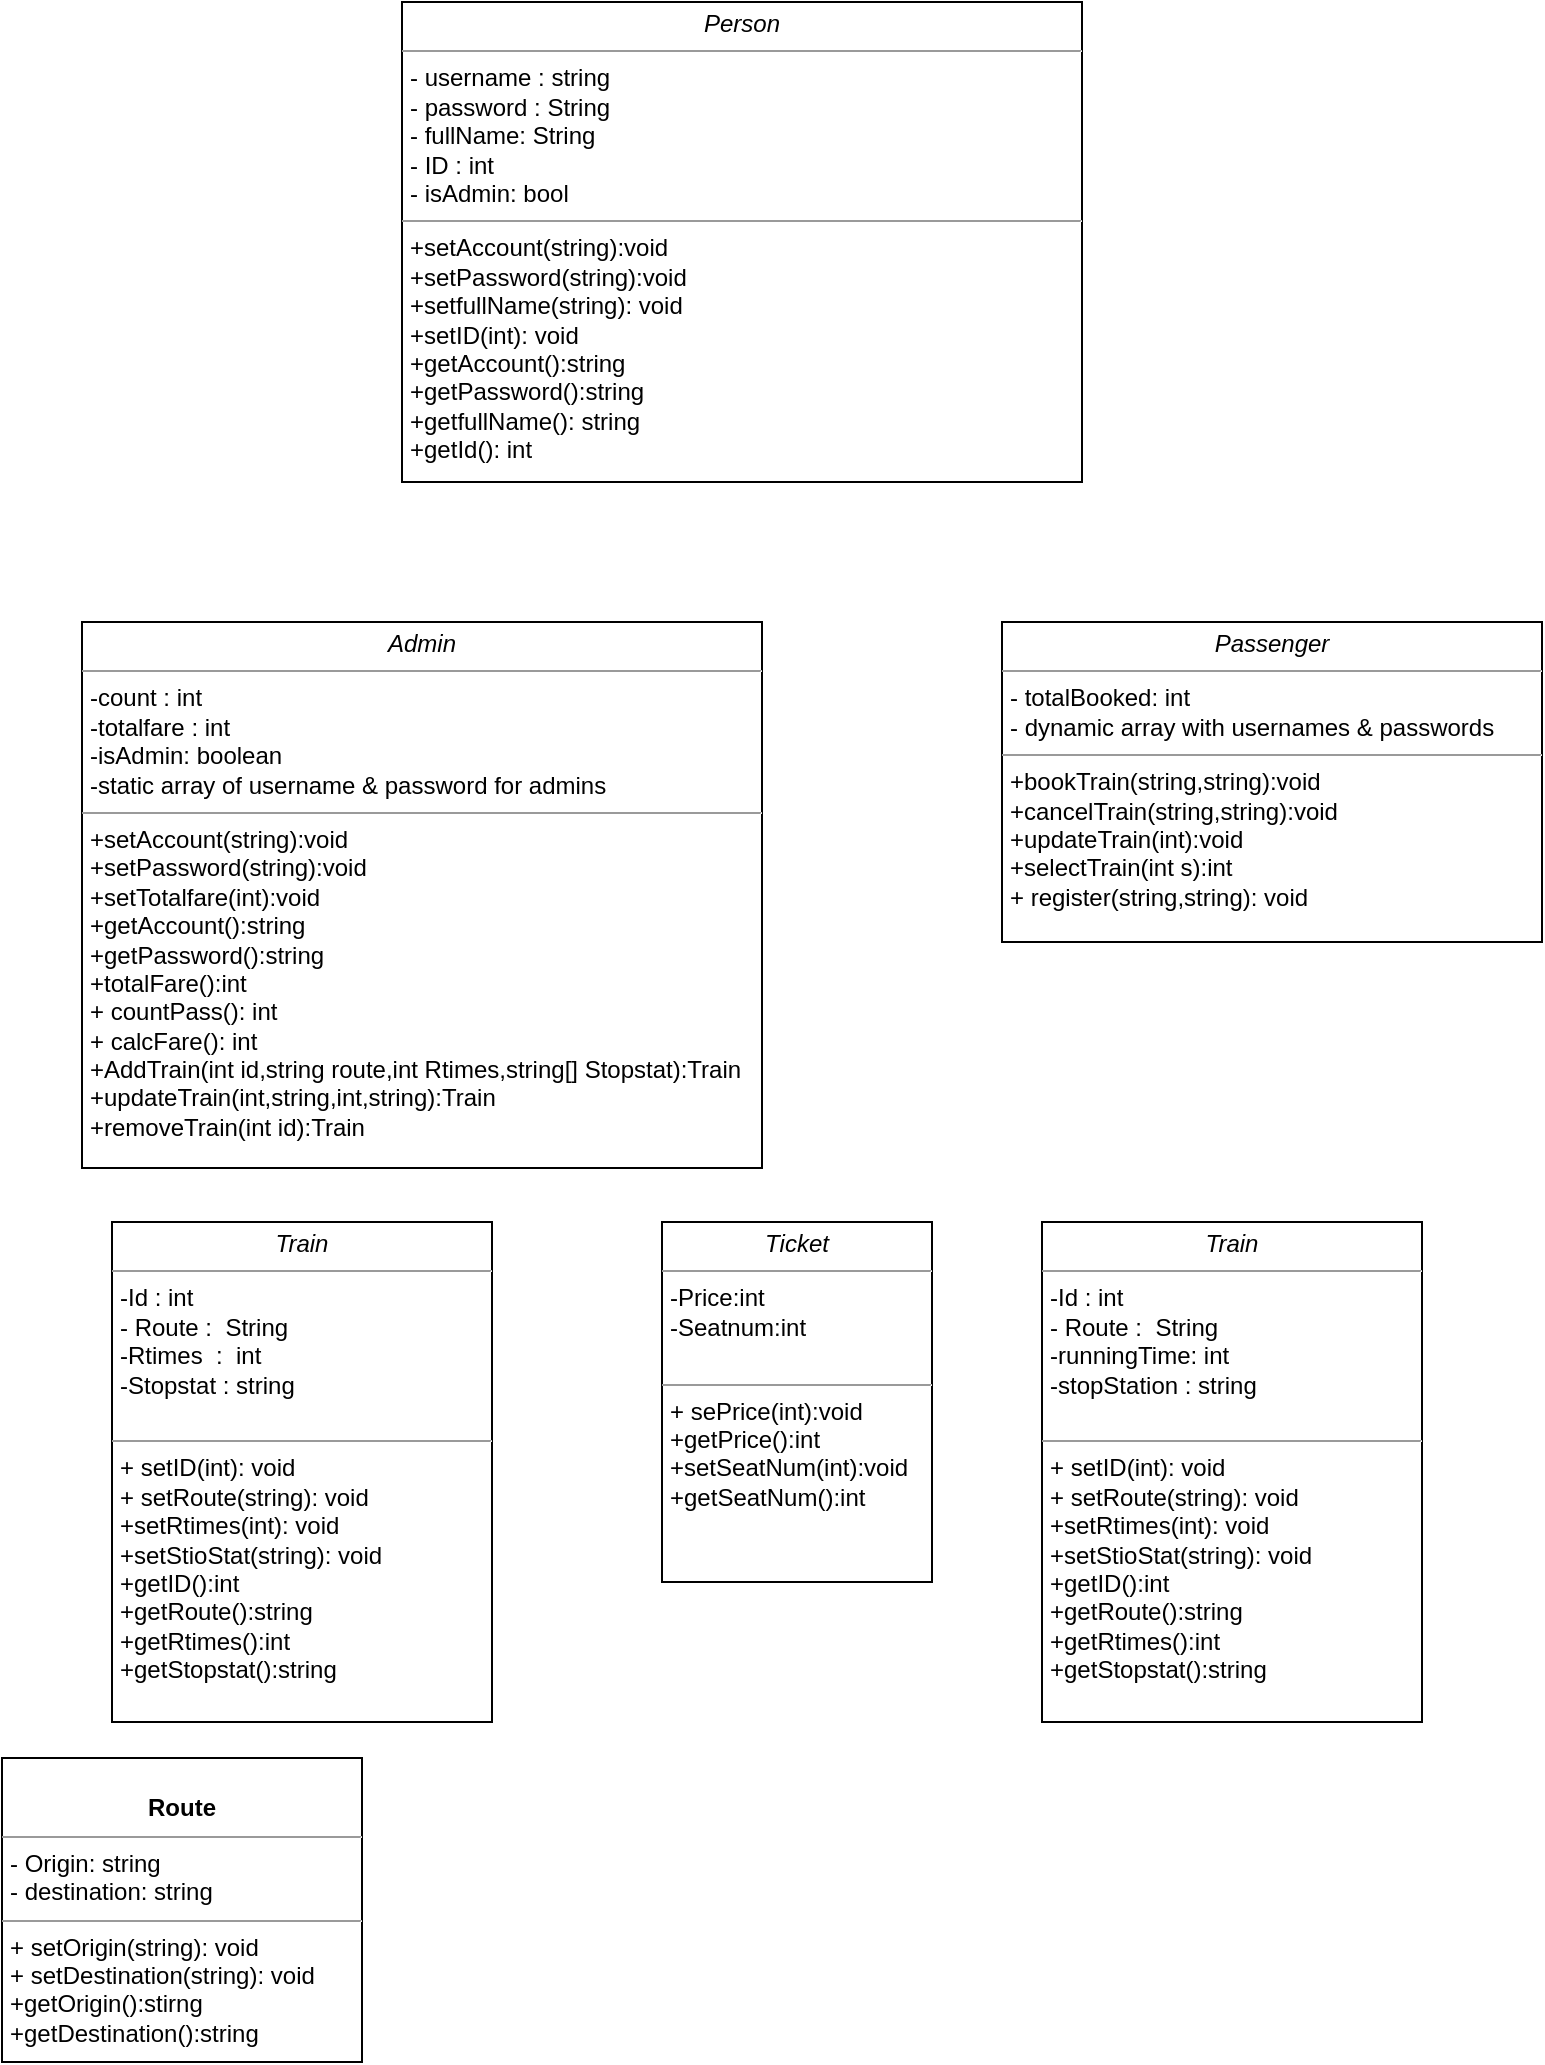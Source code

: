 <mxfile version="14.6.0" type="github"><diagram id="Iobdcz_gZhV0k04kBhEZ" name="Page-1"><mxGraphModel dx="946" dy="558" grid="1" gridSize="10" guides="1" tooltips="1" connect="1" arrows="1" fold="1" page="1" pageScale="1" pageWidth="850" pageHeight="1100" math="0" shadow="0"><root><mxCell id="0"/><mxCell id="1" parent="0"/><mxCell id="Ixt7MYjSkU0IcCxKW05y-1" value="&lt;p style=&quot;margin: 0px ; margin-top: 4px ; text-align: center&quot;&gt;&lt;i&gt;Train&lt;/i&gt;&lt;/p&gt;&lt;hr size=&quot;1&quot;&gt;&lt;p style=&quot;margin: 0px ; margin-left: 4px&quot;&gt;-Id : int&lt;br&gt;- Route :&amp;nbsp; String&lt;/p&gt;&lt;p style=&quot;margin: 0px ; margin-left: 4px&quot;&gt;-Rtimes&amp;nbsp; :&amp;nbsp; int&lt;/p&gt;&lt;p style=&quot;margin: 0px ; margin-left: 4px&quot;&gt;-Stopstat : string&lt;/p&gt;&lt;p style=&quot;margin: 0px ; margin-left: 4px&quot;&gt;&lt;br&gt;&lt;/p&gt;&lt;hr size=&quot;1&quot;&gt;&lt;p style=&quot;margin: 0px ; margin-left: 4px&quot;&gt;+ setID(int): void&lt;br&gt;+ setRoute(string): void&lt;/p&gt;&lt;p style=&quot;margin: 0px ; margin-left: 4px&quot;&gt;+setRtimes(int): void&lt;/p&gt;&lt;p style=&quot;margin: 0px ; margin-left: 4px&quot;&gt;+setStioStat(string): void&lt;/p&gt;&lt;p style=&quot;margin: 0px ; margin-left: 4px&quot;&gt;+getID():int&lt;/p&gt;&lt;p style=&quot;margin: 0px ; margin-left: 4px&quot;&gt;+getRoute():string&lt;/p&gt;&lt;p style=&quot;margin: 0px ; margin-left: 4px&quot;&gt;+getRtimes():int&lt;/p&gt;&lt;p style=&quot;margin: 0px ; margin-left: 4px&quot;&gt;+getStopstat():string&lt;/p&gt;&lt;p style=&quot;margin: 0px ; margin-left: 4px&quot;&gt;&lt;br&gt;&lt;/p&gt;" style="verticalAlign=top;align=left;overflow=fill;fontSize=12;fontFamily=Helvetica;html=1;rounded=0;shadow=0;comic=0;labelBackgroundColor=none;strokeWidth=1" vertex="1" parent="1"><mxGeometry x="65" y="630" width="190" height="250" as="geometry"/></mxCell><mxCell id="Ixt7MYjSkU0IcCxKW05y-2" value="&lt;p style=&quot;margin: 0px ; margin-top: 4px ; text-align: center&quot;&gt;&lt;i&gt;Passenger&lt;/i&gt;&lt;br&gt;&lt;/p&gt;&lt;hr size=&quot;1&quot;&gt;&lt;p style=&quot;margin: 0px ; margin-left: 4px&quot;&gt;- totalBooked: int&lt;/p&gt;&lt;p style=&quot;margin: 0px ; margin-left: 4px&quot;&gt;- dynamic array with usernames &amp;amp; passwords&lt;/p&gt;&lt;hr size=&quot;1&quot;&gt;&lt;p style=&quot;margin: 0px ; margin-left: 4px&quot;&gt;&lt;span&gt;+bookTrain(string,string):void&lt;/span&gt;&lt;br&gt;&lt;/p&gt;&lt;p style=&quot;margin: 0px ; margin-left: 4px&quot;&gt;+cancelTrain(string,string):void&lt;/p&gt;&lt;p style=&quot;margin: 0px ; margin-left: 4px&quot;&gt;+updateTrain(int):void&lt;/p&gt;&lt;p style=&quot;margin: 0px ; margin-left: 4px&quot;&gt;+selectTrain(int s):int&lt;/p&gt;&lt;p style=&quot;margin: 0px ; margin-left: 4px&quot;&gt;+ register(string,string): void&lt;/p&gt;" style="verticalAlign=top;align=left;overflow=fill;fontSize=12;fontFamily=Helvetica;html=1;rounded=0;shadow=0;comic=0;labelBackgroundColor=none;strokeWidth=1" vertex="1" parent="1"><mxGeometry x="510" y="330" width="270" height="160" as="geometry"/></mxCell><mxCell id="Ixt7MYjSkU0IcCxKW05y-3" value="&lt;p style=&quot;margin: 0px ; margin-top: 4px ; text-align: center&quot;&gt;&lt;br&gt;&lt;b&gt;Route&lt;/b&gt;&lt;/p&gt;&lt;hr size=&quot;1&quot;&gt;&lt;p style=&quot;margin: 0px ; margin-left: 4px&quot;&gt;- Origin: string&lt;br&gt;- destination: string&lt;/p&gt;&lt;hr size=&quot;1&quot;&gt;&lt;p style=&quot;margin: 0px ; margin-left: 4px&quot;&gt;+ setOrigin(string): void&lt;br&gt;+ setDestination(string): void&lt;/p&gt;&lt;p style=&quot;margin: 0px ; margin-left: 4px&quot;&gt;+getOrigin():stirng&lt;/p&gt;&lt;p style=&quot;margin: 0px ; margin-left: 4px&quot;&gt;+getDestination():string&lt;/p&gt;&lt;p style=&quot;margin: 0px ; margin-left: 4px&quot;&gt;&lt;br&gt;&lt;/p&gt;" style="verticalAlign=top;align=left;overflow=fill;fontSize=12;fontFamily=Helvetica;html=1;rounded=0;shadow=0;comic=0;labelBackgroundColor=none;strokeWidth=1" vertex="1" parent="1"><mxGeometry x="10" y="898" width="180" height="152" as="geometry"/></mxCell><mxCell id="Ixt7MYjSkU0IcCxKW05y-4" value="Text" style="text;html=1;resizable=0;points=[];autosize=1;align=left;verticalAlign=top;spacingTop=-4;fontSize=10;fontFamily=Verdana;fontColor=#000000;" vertex="1" parent="1"><mxGeometry x="440" y="697" width="40" height="10" as="geometry"/></mxCell><mxCell id="Ixt7MYjSkU0IcCxKW05y-5" value="&lt;p style=&quot;margin: 0px ; margin-top: 4px ; text-align: center&quot;&gt;&lt;i&gt;Admin&lt;/i&gt;&lt;/p&gt;&lt;hr size=&quot;1&quot;&gt;&lt;p style=&quot;margin: 0px ; margin-left: 4px&quot;&gt;&lt;span&gt;-count : int&lt;/span&gt;&lt;br&gt;&lt;/p&gt;&lt;p style=&quot;margin: 0px ; margin-left: 4px&quot;&gt;-totalfare : int&lt;/p&gt;&lt;p style=&quot;margin: 0px ; margin-left: 4px&quot;&gt;-isAdmin: boolean&lt;/p&gt;&lt;p style=&quot;margin: 0px ; margin-left: 4px&quot;&gt;-static array of username &amp;amp; password for admins&lt;/p&gt;&lt;hr size=&quot;1&quot;&gt;&lt;p style=&quot;margin: 0px ; margin-left: 4px&quot;&gt;+setAccount(string):void&lt;/p&gt;&lt;p style=&quot;margin: 0px ; margin-left: 4px&quot;&gt;+setPassword(string):void&lt;/p&gt;&lt;p style=&quot;margin: 0px ; margin-left: 4px&quot;&gt;+setTotalfare(int):void&lt;/p&gt;&lt;p style=&quot;margin: 0px ; margin-left: 4px&quot;&gt;+getAccount():string&lt;/p&gt;&lt;p style=&quot;margin: 0px ; margin-left: 4px&quot;&gt;+getPassword():string&lt;/p&gt;&lt;p style=&quot;margin: 0px ; margin-left: 4px&quot;&gt;+totalFare():int&lt;/p&gt;&lt;p style=&quot;margin: 0px ; margin-left: 4px&quot;&gt;&lt;span&gt;+ countPass(): int&lt;/span&gt;&lt;br&gt;&lt;/p&gt;&lt;p style=&quot;margin: 0px ; margin-left: 4px&quot;&gt;+ calcFare(): int&lt;/p&gt;&lt;p style=&quot;margin: 0px ; margin-left: 4px&quot;&gt;+AddTrain(int id,string route,int Rtimes,string[] Stopstat):Train&lt;/p&gt;&lt;p style=&quot;margin: 0px ; margin-left: 4px&quot;&gt;+updateTrain(int,string,int,string):Train&lt;/p&gt;&lt;p style=&quot;margin: 0px ; margin-left: 4px&quot;&gt;+removeTrain(int id):Train&lt;/p&gt;" style="verticalAlign=top;align=left;overflow=fill;fontSize=12;fontFamily=Helvetica;html=1;rounded=0;shadow=0;comic=0;labelBackgroundColor=none;strokeWidth=1" vertex="1" parent="1"><mxGeometry x="50" y="330" width="340" height="273" as="geometry"/></mxCell><mxCell id="Ixt7MYjSkU0IcCxKW05y-6" value="&lt;p style=&quot;margin: 0px ; margin-top: 4px ; text-align: center&quot;&gt;&lt;i&gt;Train&lt;/i&gt;&lt;/p&gt;&lt;hr size=&quot;1&quot;&gt;&lt;p style=&quot;margin: 0px ; margin-left: 4px&quot;&gt;-Id : int&lt;br&gt;- Route :&amp;nbsp; String&lt;/p&gt;&lt;p style=&quot;margin: 0px ; margin-left: 4px&quot;&gt;-runningTime: int&lt;/p&gt;&lt;p style=&quot;margin: 0px ; margin-left: 4px&quot;&gt;-stopStation : string&lt;/p&gt;&lt;p style=&quot;margin: 0px ; margin-left: 4px&quot;&gt;&lt;br&gt;&lt;/p&gt;&lt;hr size=&quot;1&quot;&gt;&lt;p style=&quot;margin: 0px ; margin-left: 4px&quot;&gt;+ setID(int): void&lt;br&gt;+ setRoute(string): void&lt;/p&gt;&lt;p style=&quot;margin: 0px ; margin-left: 4px&quot;&gt;+setRtimes(int): void&lt;/p&gt;&lt;p style=&quot;margin: 0px ; margin-left: 4px&quot;&gt;+setStioStat(string): void&lt;/p&gt;&lt;p style=&quot;margin: 0px ; margin-left: 4px&quot;&gt;+getID():int&lt;/p&gt;&lt;p style=&quot;margin: 0px ; margin-left: 4px&quot;&gt;+getRoute():string&lt;/p&gt;&lt;p style=&quot;margin: 0px ; margin-left: 4px&quot;&gt;+getRtimes():int&lt;/p&gt;&lt;p style=&quot;margin: 0px ; margin-left: 4px&quot;&gt;+getStopstat():string&lt;/p&gt;&lt;p style=&quot;margin: 0px ; margin-left: 4px&quot;&gt;&lt;br&gt;&lt;/p&gt;" style="verticalAlign=top;align=left;overflow=fill;fontSize=12;fontFamily=Helvetica;html=1;rounded=0;shadow=0;comic=0;labelBackgroundColor=none;strokeWidth=1" vertex="1" parent="1"><mxGeometry x="530" y="630" width="190" height="250" as="geometry"/></mxCell><mxCell id="Ixt7MYjSkU0IcCxKW05y-7" value="&lt;p style=&quot;margin: 0px ; margin-top: 4px ; text-align: center&quot;&gt;&lt;i&gt;Ticket&lt;/i&gt;&lt;/p&gt;&lt;hr size=&quot;1&quot;&gt;&lt;p style=&quot;margin: 0px ; margin-left: 4px&quot;&gt;-Price:int&lt;/p&gt;&lt;p style=&quot;margin: 0px ; margin-left: 4px&quot;&gt;-Seatnum:int&lt;/p&gt;&lt;p style=&quot;margin: 0px ; margin-left: 4px&quot;&gt;&lt;br&gt;&lt;/p&gt;&lt;hr size=&quot;1&quot;&gt;&lt;p style=&quot;margin: 0px ; margin-left: 4px&quot;&gt;+ sePrice(int):void&lt;/p&gt;&lt;p style=&quot;margin: 0px ; margin-left: 4px&quot;&gt;+getPrice():int&lt;/p&gt;&lt;p style=&quot;margin: 0px ; margin-left: 4px&quot;&gt;+setSeatNum(int):void&lt;/p&gt;&lt;p style=&quot;margin: 0px ; margin-left: 4px&quot;&gt;+getSeatNum():int&lt;/p&gt;&lt;p style=&quot;margin: 0px ; margin-left: 4px&quot;&gt;&lt;br&gt;&lt;/p&gt;&lt;p style=&quot;margin: 0px ; margin-left: 4px&quot;&gt;&lt;br&gt;&lt;/p&gt;" style="verticalAlign=top;align=left;overflow=fill;fontSize=12;fontFamily=Helvetica;html=1;rounded=0;shadow=0;comic=0;labelBackgroundColor=none;strokeWidth=1" vertex="1" parent="1"><mxGeometry x="340" y="630" width="135" height="180" as="geometry"/></mxCell><mxCell id="Ixt7MYjSkU0IcCxKW05y-8" value="&lt;p style=&quot;margin: 0px ; margin-top: 4px ; text-align: center&quot;&gt;&lt;i&gt;Person&lt;/i&gt;&lt;/p&gt;&lt;hr size=&quot;1&quot;&gt;&lt;p style=&quot;margin: 0px ; margin-left: 4px&quot;&gt;- username : string&lt;br&gt;- password : String&lt;/p&gt;&lt;p style=&quot;margin: 0px ; margin-left: 4px&quot;&gt;- fullName: String&lt;/p&gt;&lt;p style=&quot;margin: 0px ; margin-left: 4px&quot;&gt;- ID : int&lt;/p&gt;&lt;p style=&quot;margin: 0px ; margin-left: 4px&quot;&gt;- isAdmin: bool&lt;/p&gt;&lt;hr size=&quot;1&quot;&gt;&lt;p style=&quot;margin: 0px ; margin-left: 4px&quot;&gt;+setAccount(string):void&lt;/p&gt;&lt;p style=&quot;margin: 0px ; margin-left: 4px&quot;&gt;+setPassword(string):void&lt;/p&gt;&lt;p style=&quot;margin: 0px ; margin-left: 4px&quot;&gt;+setfullName(string): void&lt;/p&gt;&lt;p style=&quot;margin: 0px ; margin-left: 4px&quot;&gt;+setID(int): void&lt;/p&gt;&lt;p style=&quot;margin: 0px ; margin-left: 4px&quot;&gt;+getAccount():string&lt;/p&gt;&lt;p style=&quot;margin: 0px ; margin-left: 4px&quot;&gt;+getPassword():string&lt;/p&gt;&lt;p style=&quot;margin: 0px ; margin-left: 4px&quot;&gt;+getfullName(): string&lt;/p&gt;&lt;p style=&quot;margin: 0px ; margin-left: 4px&quot;&gt;+getId(): int&lt;/p&gt;" style="verticalAlign=top;align=left;overflow=fill;fontSize=12;fontFamily=Helvetica;html=1;rounded=0;shadow=0;comic=0;labelBackgroundColor=none;strokeWidth=1" vertex="1" parent="1"><mxGeometry x="210" y="20" width="340" height="240" as="geometry"/></mxCell></root></mxGraphModel></diagram></mxfile> 

